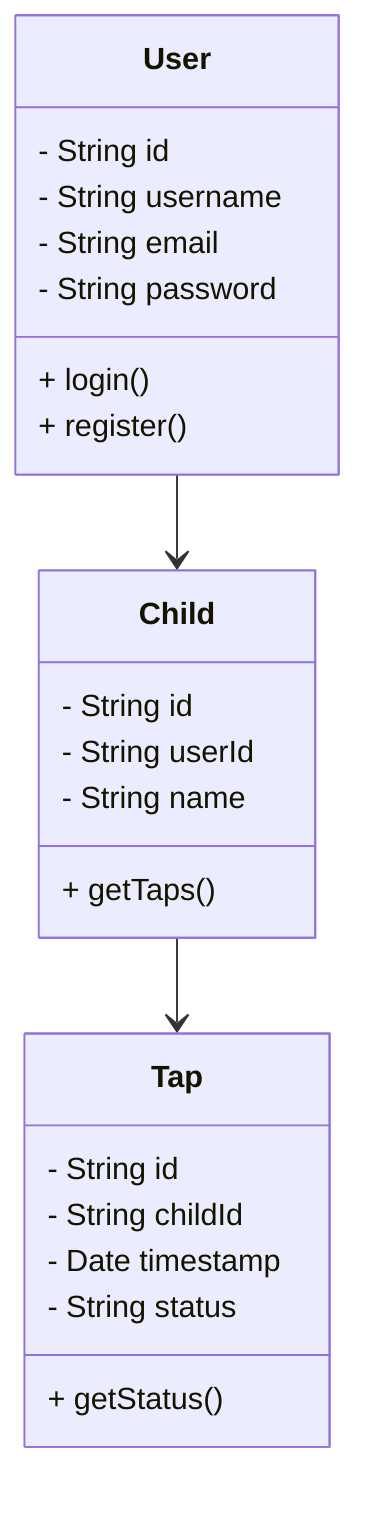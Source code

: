 classDiagram
    class User {
        - String id
        - String username
        - String email
        - String password
        + login()
        + register()
    }
    class Tap {
        - String id
        - String childId
        - Date timestamp
        - String status
        + getStatus()
    }
    class Child {
        - String id
        - String userId
        - String name
        + getTaps()
    }
    User --> Child
    Child --> Tap